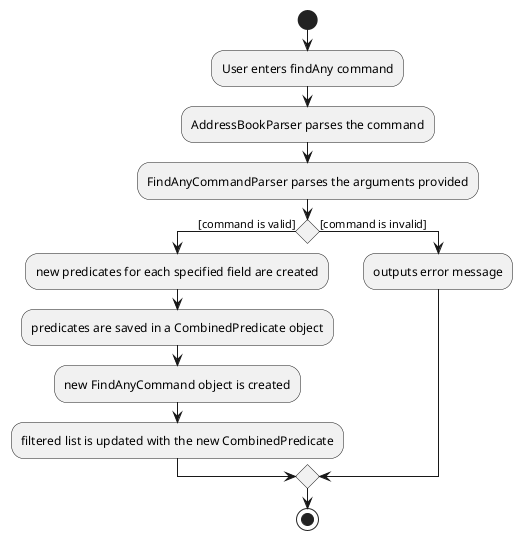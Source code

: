 @startuml
'https://plantuml.com/activity-diagram-beta

start
:User enters findAny command;
:AddressBookParser parses the command;
:FindAnyCommandParser parses the arguments provided;
if () then ([command is valid])
  :new predicates for each specified field are created;
  :predicates are saved in a CombinedPredicate object;
  :new FindAnyCommand object is created;
  :filtered list is updated with the new CombinedPredicate;
else ([command is invalid])
  :outputs error message;
endif

stop

@enduml
